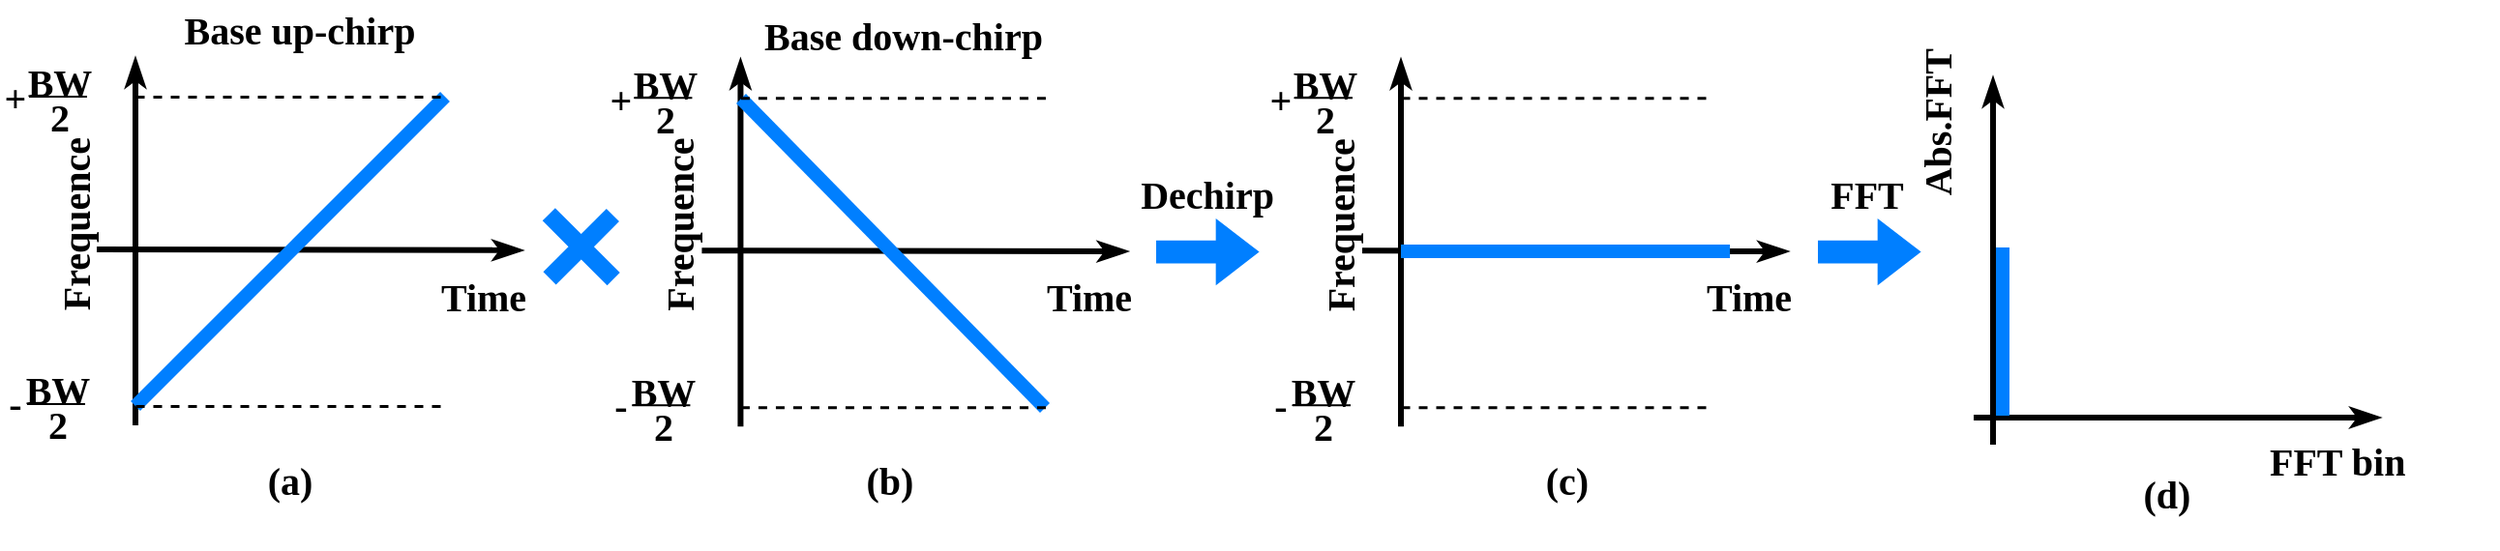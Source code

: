 <mxfile version="22.1.5" type="github">
  <diagram name="第 1 页" id="1mtvXKHScjgoNmq2-uC5">
    <mxGraphModel dx="2386" dy="1283" grid="1" gridSize="10" guides="1" tooltips="1" connect="1" arrows="1" fold="1" page="1" pageScale="1" pageWidth="827" pageHeight="1169" math="0" shadow="0">
      <root>
        <mxCell id="0" />
        <mxCell id="1" parent="0" />
        <mxCell id="_EQC3T2uBlxXNhfJxUsW-1" value="" style="endArrow=classicThin;html=1;rounded=1;strokeWidth=3;endFill=1;fontSize=20;" parent="1" edge="1">
          <mxGeometry width="50" height="50" relative="1" as="geometry">
            <mxPoint x="140" y="159" as="sourcePoint" />
            <mxPoint x="360" y="159.45" as="targetPoint" />
          </mxGeometry>
        </mxCell>
        <mxCell id="_EQC3T2uBlxXNhfJxUsW-2" value="" style="endArrow=classicThin;html=1;rounded=1;strokeWidth=3;endFill=1;fontSize=20;" parent="1" edge="1">
          <mxGeometry width="50" height="50" relative="1" as="geometry">
            <mxPoint x="160" y="250" as="sourcePoint" />
            <mxPoint x="160" y="60" as="targetPoint" />
          </mxGeometry>
        </mxCell>
        <mxCell id="_EQC3T2uBlxXNhfJxUsW-3" value="" style="endArrow=none;html=1;rounded=0;strokeWidth=7;strokeColor=#007FFF;fontSize=20;" parent="1" edge="1">
          <mxGeometry width="50" height="50" relative="1" as="geometry">
            <mxPoint x="160" y="240" as="sourcePoint" />
            <mxPoint x="320" y="80" as="targetPoint" />
          </mxGeometry>
        </mxCell>
        <mxCell id="_EQC3T2uBlxXNhfJxUsW-5" value="&lt;font face=&quot;Times New Roman&quot; style=&quot;font-size: 20px;&quot;&gt;&lt;b style=&quot;font-size: 20px;&quot;&gt;Time&lt;/b&gt;&lt;/font&gt;" style="text;strokeColor=none;align=center;fillColor=none;html=1;verticalAlign=middle;whiteSpace=wrap;rounded=0;fontSize=20;" parent="1" vertex="1">
          <mxGeometry x="320" y="175.18" width="40" height="15.18" as="geometry" />
        </mxCell>
        <mxCell id="_EQC3T2uBlxXNhfJxUsW-6" value="&lt;font style=&quot;font-size: 20px;&quot;&gt;&lt;b style=&quot;font-size: 20px;&quot;&gt;Frequence&lt;/b&gt;&lt;/font&gt;" style="text;strokeColor=none;align=left;fillColor=none;html=1;verticalAlign=top;whiteSpace=wrap;rounded=0;horizontal=0;fontFamily=Times New Roman;fontSize=20;" parent="1" vertex="1">
          <mxGeometry x="110" y="122.59" width="30" height="70" as="geometry" />
        </mxCell>
        <mxCell id="_EQC3T2uBlxXNhfJxUsW-7" value="" style="shape=cross;whiteSpace=wrap;html=1;rotation=45;size=0.184;fontColor=default;labelBackgroundColor=#007FFF;labelBorderColor=#007FFF;fillColor=#007FFF;strokeColor=#007FFF;fontSize=20;" parent="1" vertex="1">
          <mxGeometry x="367.24" y="135" width="46.26" height="45.18" as="geometry" />
        </mxCell>
        <mxCell id="_EQC3T2uBlxXNhfJxUsW-9" value="&lt;font face=&quot;Times New Roman&quot; style=&quot;font-size: 20px;&quot;&gt;&lt;b style=&quot;font-size: 20px;&quot;&gt;Base up-chirp&lt;/b&gt;&lt;/font&gt;" style="text;strokeColor=none;align=center;fillColor=none;html=1;verticalAlign=middle;whiteSpace=wrap;rounded=0;fontSize=20;" parent="1" vertex="1">
          <mxGeometry x="180" y="30" width="130" height="30" as="geometry" />
        </mxCell>
        <mxCell id="_EQC3T2uBlxXNhfJxUsW-16" value="" style="endArrow=none;dashed=1;html=1;rounded=0;strokeWidth=1.5;fontSize=20;" parent="1" edge="1">
          <mxGeometry width="50" height="50" relative="1" as="geometry">
            <mxPoint x="160" y="80" as="sourcePoint" />
            <mxPoint x="320" y="80" as="targetPoint" />
          </mxGeometry>
        </mxCell>
        <mxCell id="_EQC3T2uBlxXNhfJxUsW-18" value="" style="endArrow=none;dashed=1;html=1;rounded=0;strokeWidth=1.5;fontSize=20;" parent="1" edge="1">
          <mxGeometry width="50" height="50" relative="1" as="geometry">
            <mxPoint x="160" y="240" as="sourcePoint" />
            <mxPoint x="320" y="240" as="targetPoint" />
          </mxGeometry>
        </mxCell>
        <mxCell id="_EQC3T2uBlxXNhfJxUsW-28" value="" style="group;fontSize=20;" parent="1" vertex="1" connectable="0">
          <mxGeometry x="91" y="57" width="60" height="48" as="geometry" />
        </mxCell>
        <mxCell id="_EQC3T2uBlxXNhfJxUsW-19" value="&lt;font face=&quot;Times New Roman&quot; style=&quot;font-size: 20px;&quot;&gt;&lt;b style=&quot;font-size: 20px;&quot;&gt;BW&lt;/b&gt;&lt;/font&gt;" style="text;strokeColor=none;align=center;fillColor=none;html=1;verticalAlign=middle;whiteSpace=wrap;rounded=0;fontSize=20;" parent="_EQC3T2uBlxXNhfJxUsW-28" vertex="1">
          <mxGeometry width="60" height="30" as="geometry" />
        </mxCell>
        <mxCell id="_EQC3T2uBlxXNhfJxUsW-21" value="" style="endArrow=none;html=1;rounded=0;fontSize=20;" parent="_EQC3T2uBlxXNhfJxUsW-28" edge="1">
          <mxGeometry width="50" height="50" relative="1" as="geometry">
            <mxPoint x="14" y="23" as="sourcePoint" />
            <mxPoint x="44" y="23" as="targetPoint" />
          </mxGeometry>
        </mxCell>
        <mxCell id="_EQC3T2uBlxXNhfJxUsW-22" value="&lt;font face=&quot;Times New Roman&quot; style=&quot;font-size: 20px;&quot;&gt;&lt;b style=&quot;font-size: 20px;&quot;&gt;2&lt;/b&gt;&lt;/font&gt;" style="text;strokeColor=none;align=center;fillColor=none;html=1;verticalAlign=middle;whiteSpace=wrap;rounded=0;fontSize=20;" parent="_EQC3T2uBlxXNhfJxUsW-28" vertex="1">
          <mxGeometry y="18" width="60" height="30" as="geometry" />
        </mxCell>
        <mxCell id="_EQC3T2uBlxXNhfJxUsW-23" value="&lt;font face=&quot;Times New Roman&quot; style=&quot;font-size: 20px;&quot;&gt;&lt;b style=&quot;font-size: 20px;&quot;&gt;+&lt;/b&gt;&lt;/font&gt;" style="text;strokeColor=none;align=center;fillColor=none;html=1;verticalAlign=middle;whiteSpace=wrap;rounded=0;fontSize=20;" parent="_EQC3T2uBlxXNhfJxUsW-28" vertex="1">
          <mxGeometry x="2" y="18" width="10" height="10" as="geometry" />
        </mxCell>
        <mxCell id="_EQC3T2uBlxXNhfJxUsW-29" value="" style="group;fontSize=20;" parent="1" vertex="1" connectable="0">
          <mxGeometry x="90" y="216" width="60" height="48" as="geometry" />
        </mxCell>
        <mxCell id="_EQC3T2uBlxXNhfJxUsW-24" value="&lt;font face=&quot;Times New Roman&quot; style=&quot;font-size: 20px;&quot;&gt;&lt;b style=&quot;font-size: 20px;&quot;&gt;BW&lt;/b&gt;&lt;/font&gt;" style="text;strokeColor=none;align=center;fillColor=none;html=1;verticalAlign=middle;whiteSpace=wrap;rounded=0;fontSize=20;" parent="_EQC3T2uBlxXNhfJxUsW-29" vertex="1">
          <mxGeometry width="60" height="30" as="geometry" />
        </mxCell>
        <mxCell id="_EQC3T2uBlxXNhfJxUsW-25" value="" style="endArrow=none;html=1;rounded=0;fontSize=20;" parent="_EQC3T2uBlxXNhfJxUsW-29" edge="1">
          <mxGeometry width="50" height="50" relative="1" as="geometry">
            <mxPoint x="14" y="23" as="sourcePoint" />
            <mxPoint x="44" y="23" as="targetPoint" />
          </mxGeometry>
        </mxCell>
        <mxCell id="_EQC3T2uBlxXNhfJxUsW-26" value="&lt;font face=&quot;Times New Roman&quot; style=&quot;font-size: 20px;&quot;&gt;&lt;b style=&quot;font-size: 20px;&quot;&gt;2&lt;/b&gt;&lt;/font&gt;" style="text;strokeColor=none;align=center;fillColor=none;html=1;verticalAlign=middle;whiteSpace=wrap;rounded=0;fontSize=20;" parent="_EQC3T2uBlxXNhfJxUsW-29" vertex="1">
          <mxGeometry y="18" width="60" height="30" as="geometry" />
        </mxCell>
        <mxCell id="_EQC3T2uBlxXNhfJxUsW-27" value="&lt;font face=&quot;Times New Roman&quot; style=&quot;font-size: 20px;&quot;&gt;&lt;b style=&quot;font-size: 20px;&quot;&gt;-&lt;/b&gt;&lt;/font&gt;" style="text;strokeColor=none;align=center;fillColor=none;html=1;verticalAlign=middle;whiteSpace=wrap;rounded=0;fontSize=20;" parent="_EQC3T2uBlxXNhfJxUsW-29" vertex="1">
          <mxGeometry x="3" y="17" width="10" height="10" as="geometry" />
        </mxCell>
        <mxCell id="_EQC3T2uBlxXNhfJxUsW-48" value="" style="group;fontSize=20;" parent="1" vertex="1" connectable="0">
          <mxGeometry x="402.72" y="40.59" width="270" height="224.0" as="geometry" />
        </mxCell>
        <mxCell id="_EQC3T2uBlxXNhfJxUsW-30" value="" style="endArrow=classicThin;html=1;rounded=1;strokeWidth=3;endFill=1;fontSize=20;" parent="_EQC3T2uBlxXNhfJxUsW-48" edge="1">
          <mxGeometry width="50" height="50" relative="1" as="geometry">
            <mxPoint x="50" y="119" as="sourcePoint" />
            <mxPoint x="270" y="119.45" as="targetPoint" />
          </mxGeometry>
        </mxCell>
        <mxCell id="_EQC3T2uBlxXNhfJxUsW-31" value="" style="endArrow=classicThin;html=1;rounded=1;strokeWidth=3;endFill=1;fontSize=20;" parent="_EQC3T2uBlxXNhfJxUsW-48" edge="1">
          <mxGeometry width="50" height="50" relative="1" as="geometry">
            <mxPoint x="70" y="210.0" as="sourcePoint" />
            <mxPoint x="70" y="20" as="targetPoint" />
          </mxGeometry>
        </mxCell>
        <mxCell id="_EQC3T2uBlxXNhfJxUsW-32" value="" style="endArrow=none;html=1;rounded=0;strokeWidth=7;strokeColor=#007FFF;fontSize=20;" parent="_EQC3T2uBlxXNhfJxUsW-48" edge="1">
          <mxGeometry width="50" height="50" relative="1" as="geometry">
            <mxPoint x="227.28" y="200.41" as="sourcePoint" />
            <mxPoint x="70.28" y="40.41" as="targetPoint" />
          </mxGeometry>
        </mxCell>
        <mxCell id="_EQC3T2uBlxXNhfJxUsW-33" value="&lt;font face=&quot;Times New Roman&quot; style=&quot;font-size: 20px;&quot;&gt;&lt;b style=&quot;font-size: 20px;&quot;&gt;Time&lt;/b&gt;&lt;/font&gt;" style="text;strokeColor=none;align=center;fillColor=none;html=1;verticalAlign=middle;whiteSpace=wrap;rounded=0;fontSize=20;" parent="_EQC3T2uBlxXNhfJxUsW-48" vertex="1">
          <mxGeometry x="230" y="135.18" width="40" height="15.18" as="geometry" />
        </mxCell>
        <mxCell id="_EQC3T2uBlxXNhfJxUsW-34" value="&lt;font style=&quot;font-size: 20px;&quot;&gt;&lt;b style=&quot;font-size: 20px;&quot;&gt;Frequence&lt;/b&gt;&lt;/font&gt;" style="text;strokeColor=none;align=left;fillColor=none;html=1;verticalAlign=top;whiteSpace=wrap;rounded=0;horizontal=0;fontFamily=Times New Roman;fontSize=20;" parent="_EQC3T2uBlxXNhfJxUsW-48" vertex="1">
          <mxGeometry x="20" y="82.59" width="30" height="70" as="geometry" />
        </mxCell>
        <mxCell id="_EQC3T2uBlxXNhfJxUsW-36" value="" style="endArrow=none;dashed=1;html=1;rounded=0;strokeWidth=1.5;fontSize=20;" parent="_EQC3T2uBlxXNhfJxUsW-48" edge="1">
          <mxGeometry width="50" height="50" relative="1" as="geometry">
            <mxPoint x="70" y="40" as="sourcePoint" />
            <mxPoint x="230" y="40" as="targetPoint" />
          </mxGeometry>
        </mxCell>
        <mxCell id="_EQC3T2uBlxXNhfJxUsW-37" value="" style="endArrow=none;dashed=1;html=1;rounded=0;strokeWidth=1.5;fontSize=20;" parent="_EQC3T2uBlxXNhfJxUsW-48" edge="1">
          <mxGeometry width="50" height="50" relative="1" as="geometry">
            <mxPoint x="70" y="200.0" as="sourcePoint" />
            <mxPoint x="230" y="200.0" as="targetPoint" />
          </mxGeometry>
        </mxCell>
        <mxCell id="_EQC3T2uBlxXNhfJxUsW-38" value="" style="group;fontSize=20;" parent="_EQC3T2uBlxXNhfJxUsW-48" vertex="1" connectable="0">
          <mxGeometry x="1" y="17" width="60" height="48" as="geometry" />
        </mxCell>
        <mxCell id="_EQC3T2uBlxXNhfJxUsW-39" value="&lt;font face=&quot;Times New Roman&quot; style=&quot;font-size: 20px;&quot;&gt;&lt;b style=&quot;font-size: 20px;&quot;&gt;BW&lt;/b&gt;&lt;/font&gt;" style="text;strokeColor=none;align=center;fillColor=none;html=1;verticalAlign=middle;whiteSpace=wrap;rounded=0;fontSize=20;" parent="_EQC3T2uBlxXNhfJxUsW-38" vertex="1">
          <mxGeometry width="60" height="30" as="geometry" />
        </mxCell>
        <mxCell id="_EQC3T2uBlxXNhfJxUsW-40" value="" style="endArrow=none;html=1;rounded=0;fontSize=20;" parent="_EQC3T2uBlxXNhfJxUsW-38" edge="1">
          <mxGeometry width="50" height="50" relative="1" as="geometry">
            <mxPoint x="14" y="23" as="sourcePoint" />
            <mxPoint x="44" y="23" as="targetPoint" />
          </mxGeometry>
        </mxCell>
        <mxCell id="_EQC3T2uBlxXNhfJxUsW-41" value="&lt;font face=&quot;Times New Roman&quot; style=&quot;font-size: 20px;&quot;&gt;&lt;b style=&quot;font-size: 20px;&quot;&gt;2&lt;/b&gt;&lt;/font&gt;" style="text;strokeColor=none;align=center;fillColor=none;html=1;verticalAlign=middle;whiteSpace=wrap;rounded=0;fontSize=20;" parent="_EQC3T2uBlxXNhfJxUsW-38" vertex="1">
          <mxGeometry y="18" width="60" height="30" as="geometry" />
        </mxCell>
        <mxCell id="_EQC3T2uBlxXNhfJxUsW-42" value="&lt;font face=&quot;Times New Roman&quot; style=&quot;font-size: 20px;&quot;&gt;&lt;b style=&quot;font-size: 20px;&quot;&gt;+&lt;/b&gt;&lt;/font&gt;" style="text;strokeColor=none;align=center;fillColor=none;html=1;verticalAlign=middle;whiteSpace=wrap;rounded=0;fontSize=20;" parent="_EQC3T2uBlxXNhfJxUsW-38" vertex="1">
          <mxGeometry x="2" y="18" width="10" height="10" as="geometry" />
        </mxCell>
        <mxCell id="_EQC3T2uBlxXNhfJxUsW-43" value="" style="group;fontSize=20;" parent="_EQC3T2uBlxXNhfJxUsW-48" vertex="1" connectable="0">
          <mxGeometry y="176" width="60" height="48" as="geometry" />
        </mxCell>
        <mxCell id="_EQC3T2uBlxXNhfJxUsW-44" value="&lt;font face=&quot;Times New Roman&quot; style=&quot;font-size: 20px;&quot;&gt;&lt;b style=&quot;font-size: 20px;&quot;&gt;BW&lt;/b&gt;&lt;/font&gt;" style="text;strokeColor=none;align=center;fillColor=none;html=1;verticalAlign=middle;whiteSpace=wrap;rounded=0;fontSize=20;" parent="_EQC3T2uBlxXNhfJxUsW-43" vertex="1">
          <mxGeometry width="60" height="30" as="geometry" />
        </mxCell>
        <mxCell id="_EQC3T2uBlxXNhfJxUsW-45" value="" style="endArrow=none;html=1;rounded=0;fontSize=20;" parent="_EQC3T2uBlxXNhfJxUsW-43" edge="1">
          <mxGeometry width="50" height="50" relative="1" as="geometry">
            <mxPoint x="14" y="23" as="sourcePoint" />
            <mxPoint x="44" y="23" as="targetPoint" />
          </mxGeometry>
        </mxCell>
        <mxCell id="_EQC3T2uBlxXNhfJxUsW-46" value="&lt;font face=&quot;Times New Roman&quot; style=&quot;font-size: 20px;&quot;&gt;&lt;b style=&quot;font-size: 20px;&quot;&gt;2&lt;/b&gt;&lt;/font&gt;" style="text;strokeColor=none;align=center;fillColor=none;html=1;verticalAlign=middle;whiteSpace=wrap;rounded=0;fontSize=20;" parent="_EQC3T2uBlxXNhfJxUsW-43" vertex="1">
          <mxGeometry y="18" width="60" height="30" as="geometry" />
        </mxCell>
        <mxCell id="_EQC3T2uBlxXNhfJxUsW-47" value="&lt;font face=&quot;Times New Roman&quot; style=&quot;font-size: 20px;&quot;&gt;&lt;b style=&quot;font-size: 20px;&quot;&gt;-&lt;/b&gt;&lt;/font&gt;" style="text;strokeColor=none;align=center;fillColor=none;html=1;verticalAlign=middle;whiteSpace=wrap;rounded=0;fontSize=20;" parent="_EQC3T2uBlxXNhfJxUsW-43" vertex="1">
          <mxGeometry x="3" y="17" width="10" height="10" as="geometry" />
        </mxCell>
        <mxCell id="_EQC3T2uBlxXNhfJxUsW-49" value="" style="shape=singleArrow;whiteSpace=wrap;html=1;arrowWidth=0.332;arrowSize=0.407;fillColor=#007FFF;strokeColor=#007FFF;fontSize=20;" parent="1" vertex="1">
          <mxGeometry x="688" y="144" width="52" height="32.59" as="geometry" />
        </mxCell>
        <mxCell id="_EQC3T2uBlxXNhfJxUsW-50" value="" style="group;fontSize=20;" parent="1" vertex="1" connectable="0">
          <mxGeometry x="744" y="40.59" width="270" height="224.0" as="geometry" />
        </mxCell>
        <mxCell id="_EQC3T2uBlxXNhfJxUsW-51" value="" style="endArrow=classicThin;html=1;rounded=1;strokeWidth=3;endFill=1;fontSize=20;" parent="_EQC3T2uBlxXNhfJxUsW-50" edge="1">
          <mxGeometry width="50" height="50" relative="1" as="geometry">
            <mxPoint x="50" y="119" as="sourcePoint" />
            <mxPoint x="270" y="119.45" as="targetPoint" />
          </mxGeometry>
        </mxCell>
        <mxCell id="_EQC3T2uBlxXNhfJxUsW-52" value="" style="endArrow=classicThin;html=1;rounded=1;strokeWidth=3;endFill=1;fontSize=20;" parent="_EQC3T2uBlxXNhfJxUsW-50" edge="1">
          <mxGeometry width="50" height="50" relative="1" as="geometry">
            <mxPoint x="70" y="210.0" as="sourcePoint" />
            <mxPoint x="70" y="20" as="targetPoint" />
          </mxGeometry>
        </mxCell>
        <mxCell id="_EQC3T2uBlxXNhfJxUsW-53" value="" style="endArrow=none;html=1;rounded=0;strokeWidth=7;strokeColor=#007FFF;fontSize=20;" parent="_EQC3T2uBlxXNhfJxUsW-50" edge="1">
          <mxGeometry width="50" height="50" relative="1" as="geometry">
            <mxPoint x="240" y="119.35" as="sourcePoint" />
            <mxPoint x="70" y="119.35" as="targetPoint" />
          </mxGeometry>
        </mxCell>
        <mxCell id="_EQC3T2uBlxXNhfJxUsW-54" value="&lt;font face=&quot;Times New Roman&quot; style=&quot;font-size: 20px;&quot;&gt;&lt;b style=&quot;font-size: 20px;&quot;&gt;Time&lt;/b&gt;&lt;/font&gt;" style="text;strokeColor=none;align=center;fillColor=none;html=1;verticalAlign=middle;whiteSpace=wrap;rounded=0;fontSize=20;" parent="_EQC3T2uBlxXNhfJxUsW-50" vertex="1">
          <mxGeometry x="230" y="135.18" width="40" height="15.18" as="geometry" />
        </mxCell>
        <mxCell id="_EQC3T2uBlxXNhfJxUsW-55" value="&lt;font style=&quot;font-size: 20px;&quot;&gt;&lt;b style=&quot;font-size: 20px;&quot;&gt;Frequence&lt;/b&gt;&lt;/font&gt;" style="text;strokeColor=none;align=left;fillColor=none;html=1;verticalAlign=top;whiteSpace=wrap;rounded=0;horizontal=0;fontFamily=Times New Roman;fontSize=20;" parent="_EQC3T2uBlxXNhfJxUsW-50" vertex="1">
          <mxGeometry x="20" y="82.59" width="30" height="70" as="geometry" />
        </mxCell>
        <mxCell id="_EQC3T2uBlxXNhfJxUsW-57" value="" style="endArrow=none;dashed=1;html=1;rounded=0;strokeWidth=1.5;fontSize=20;" parent="_EQC3T2uBlxXNhfJxUsW-50" edge="1">
          <mxGeometry width="50" height="50" relative="1" as="geometry">
            <mxPoint x="70" y="40" as="sourcePoint" />
            <mxPoint x="230" y="40" as="targetPoint" />
          </mxGeometry>
        </mxCell>
        <mxCell id="_EQC3T2uBlxXNhfJxUsW-58" value="" style="endArrow=none;dashed=1;html=1;rounded=0;strokeWidth=1.5;fontSize=20;" parent="_EQC3T2uBlxXNhfJxUsW-50" edge="1">
          <mxGeometry width="50" height="50" relative="1" as="geometry">
            <mxPoint x="70" y="200.0" as="sourcePoint" />
            <mxPoint x="230" y="200.0" as="targetPoint" />
          </mxGeometry>
        </mxCell>
        <mxCell id="_EQC3T2uBlxXNhfJxUsW-59" value="" style="group;fontSize=20;" parent="_EQC3T2uBlxXNhfJxUsW-50" vertex="1" connectable="0">
          <mxGeometry x="1" y="17" width="60" height="48" as="geometry" />
        </mxCell>
        <mxCell id="_EQC3T2uBlxXNhfJxUsW-60" value="&lt;font face=&quot;Times New Roman&quot; style=&quot;font-size: 20px;&quot;&gt;&lt;b style=&quot;font-size: 20px;&quot;&gt;BW&lt;/b&gt;&lt;/font&gt;" style="text;strokeColor=none;align=center;fillColor=none;html=1;verticalAlign=middle;whiteSpace=wrap;rounded=0;fontSize=20;" parent="_EQC3T2uBlxXNhfJxUsW-59" vertex="1">
          <mxGeometry width="60" height="30" as="geometry" />
        </mxCell>
        <mxCell id="_EQC3T2uBlxXNhfJxUsW-61" value="" style="endArrow=none;html=1;rounded=0;fontSize=20;" parent="_EQC3T2uBlxXNhfJxUsW-59" edge="1">
          <mxGeometry width="50" height="50" relative="1" as="geometry">
            <mxPoint x="14" y="23" as="sourcePoint" />
            <mxPoint x="44" y="23" as="targetPoint" />
          </mxGeometry>
        </mxCell>
        <mxCell id="_EQC3T2uBlxXNhfJxUsW-62" value="&lt;font face=&quot;Times New Roman&quot; style=&quot;font-size: 20px;&quot;&gt;&lt;b style=&quot;font-size: 20px;&quot;&gt;2&lt;/b&gt;&lt;/font&gt;" style="text;strokeColor=none;align=center;fillColor=none;html=1;verticalAlign=middle;whiteSpace=wrap;rounded=0;fontSize=20;" parent="_EQC3T2uBlxXNhfJxUsW-59" vertex="1">
          <mxGeometry y="18" width="60" height="30" as="geometry" />
        </mxCell>
        <mxCell id="_EQC3T2uBlxXNhfJxUsW-63" value="&lt;font face=&quot;Times New Roman&quot; style=&quot;font-size: 20px;&quot;&gt;&lt;b style=&quot;font-size: 20px;&quot;&gt;+&lt;/b&gt;&lt;/font&gt;" style="text;strokeColor=none;align=center;fillColor=none;html=1;verticalAlign=middle;whiteSpace=wrap;rounded=0;fontSize=20;" parent="_EQC3T2uBlxXNhfJxUsW-59" vertex="1">
          <mxGeometry x="2" y="18" width="10" height="10" as="geometry" />
        </mxCell>
        <mxCell id="_EQC3T2uBlxXNhfJxUsW-64" value="" style="group;fontSize=20;" parent="_EQC3T2uBlxXNhfJxUsW-50" vertex="1" connectable="0">
          <mxGeometry y="176" width="60" height="48" as="geometry" />
        </mxCell>
        <mxCell id="_EQC3T2uBlxXNhfJxUsW-65" value="&lt;font face=&quot;Times New Roman&quot; style=&quot;font-size: 20px;&quot;&gt;&lt;b style=&quot;font-size: 20px;&quot;&gt;BW&lt;/b&gt;&lt;/font&gt;" style="text;strokeColor=none;align=center;fillColor=none;html=1;verticalAlign=middle;whiteSpace=wrap;rounded=0;fontSize=20;" parent="_EQC3T2uBlxXNhfJxUsW-64" vertex="1">
          <mxGeometry width="60" height="30" as="geometry" />
        </mxCell>
        <mxCell id="_EQC3T2uBlxXNhfJxUsW-66" value="" style="endArrow=none;html=1;rounded=0;fontSize=20;" parent="_EQC3T2uBlxXNhfJxUsW-64" edge="1">
          <mxGeometry width="50" height="50" relative="1" as="geometry">
            <mxPoint x="14" y="23" as="sourcePoint" />
            <mxPoint x="44" y="23" as="targetPoint" />
          </mxGeometry>
        </mxCell>
        <mxCell id="_EQC3T2uBlxXNhfJxUsW-67" value="&lt;font face=&quot;Times New Roman&quot; style=&quot;font-size: 20px;&quot;&gt;&lt;b style=&quot;font-size: 20px;&quot;&gt;2&lt;/b&gt;&lt;/font&gt;" style="text;strokeColor=none;align=center;fillColor=none;html=1;verticalAlign=middle;whiteSpace=wrap;rounded=0;fontSize=20;" parent="_EQC3T2uBlxXNhfJxUsW-64" vertex="1">
          <mxGeometry y="18" width="60" height="30" as="geometry" />
        </mxCell>
        <mxCell id="_EQC3T2uBlxXNhfJxUsW-68" value="&lt;font face=&quot;Times New Roman&quot; style=&quot;font-size: 20px;&quot;&gt;&lt;b style=&quot;font-size: 20px;&quot;&gt;-&lt;/b&gt;&lt;/font&gt;" style="text;strokeColor=none;align=center;fillColor=none;html=1;verticalAlign=middle;whiteSpace=wrap;rounded=0;fontSize=20;" parent="_EQC3T2uBlxXNhfJxUsW-64" vertex="1">
          <mxGeometry x="3" y="17" width="10" height="10" as="geometry" />
        </mxCell>
        <mxCell id="_EQC3T2uBlxXNhfJxUsW-69" value="&lt;font face=&quot;Times New Roman&quot; style=&quot;font-size: 20px;&quot;&gt;&lt;b style=&quot;font-size: 20px;&quot;&gt;Dechirp&lt;/b&gt;&lt;/font&gt;" style="text;strokeColor=none;align=center;fillColor=none;html=1;verticalAlign=middle;whiteSpace=wrap;rounded=0;fontSize=20;" parent="1" vertex="1">
          <mxGeometry x="694" y="122.59" width="40" height="15.18" as="geometry" />
        </mxCell>
        <mxCell id="_EQC3T2uBlxXNhfJxUsW-70" value="" style="shape=singleArrow;whiteSpace=wrap;html=1;arrowWidth=0.332;arrowSize=0.407;fillColor=#007FFF;strokeColor=#007FFF;fontSize=20;" parent="1" vertex="1">
          <mxGeometry x="1030" y="144" width="52" height="32.59" as="geometry" />
        </mxCell>
        <mxCell id="_EQC3T2uBlxXNhfJxUsW-71" value="&lt;font face=&quot;Times New Roman&quot; style=&quot;font-size: 20px;&quot;&gt;&lt;b style=&quot;font-size: 20px;&quot;&gt;FFT&lt;/b&gt;&lt;/font&gt;" style="text;strokeColor=none;align=center;fillColor=none;html=1;verticalAlign=middle;whiteSpace=wrap;rounded=0;fontSize=20;" parent="1" vertex="1">
          <mxGeometry x="1035" y="122.59" width="40" height="15.18" as="geometry" />
        </mxCell>
        <mxCell id="_EQC3T2uBlxXNhfJxUsW-72" value="" style="group;fontSize=20;" parent="1" vertex="1" connectable="0">
          <mxGeometry x="1070" y="90" width="311" height="224.0" as="geometry" />
        </mxCell>
        <mxCell id="_EQC3T2uBlxXNhfJxUsW-73" value="" style="endArrow=classicThin;html=1;rounded=1;strokeWidth=3;endFill=1;movable=1;resizable=1;rotatable=1;deletable=1;editable=1;locked=0;connectable=1;fontSize=20;" parent="_EQC3T2uBlxXNhfJxUsW-72" edge="1">
          <mxGeometry width="50" height="50" relative="1" as="geometry">
            <mxPoint x="40" y="156" as="sourcePoint" />
            <mxPoint x="250" y="156" as="targetPoint" />
          </mxGeometry>
        </mxCell>
        <mxCell id="_EQC3T2uBlxXNhfJxUsW-74" value="" style="endArrow=classicThin;html=1;rounded=1;strokeWidth=3;endFill=1;movable=1;resizable=1;rotatable=1;deletable=1;editable=1;locked=0;connectable=1;fontSize=20;" parent="_EQC3T2uBlxXNhfJxUsW-72" edge="1">
          <mxGeometry width="50" height="50" relative="1" as="geometry">
            <mxPoint x="50" y="170" as="sourcePoint" />
            <mxPoint x="50" y="-20" as="targetPoint" />
          </mxGeometry>
        </mxCell>
        <mxCell id="_EQC3T2uBlxXNhfJxUsW-75" value="" style="endArrow=none;html=1;rounded=0;strokeWidth=7;strokeColor=#007FFF;movable=1;resizable=1;rotatable=1;deletable=1;editable=1;locked=0;connectable=1;fontSize=20;" parent="_EQC3T2uBlxXNhfJxUsW-72" edge="1">
          <mxGeometry width="50" height="50" relative="1" as="geometry">
            <mxPoint x="55" y="68" as="sourcePoint" />
            <mxPoint x="55" y="155" as="targetPoint" />
          </mxGeometry>
        </mxCell>
        <mxCell id="_EQC3T2uBlxXNhfJxUsW-77" value="&lt;font style=&quot;font-size: 20px;&quot;&gt;&lt;b style=&quot;font-size: 20px;&quot;&gt;FFT bin&lt;/b&gt;&lt;/font&gt;" style="text;strokeColor=none;align=left;fillColor=none;html=1;verticalAlign=top;whiteSpace=wrap;rounded=0;horizontal=1;fontFamily=Times New Roman;movable=1;resizable=1;rotatable=1;deletable=1;editable=1;locked=0;connectable=1;container=0;fontSize=20;" parent="_EQC3T2uBlxXNhfJxUsW-72" vertex="1">
          <mxGeometry x="190.5" y="160" width="89.5" height="27.41" as="geometry" />
        </mxCell>
        <mxCell id="_EQC3T2uBlxXNhfJxUsW-98" value="&lt;font face=&quot;Times New Roman&quot; style=&quot;font-size: 20px;&quot;&gt;&lt;b style=&quot;font-size: 20px;&quot;&gt;(d)&lt;/b&gt;&lt;/font&gt;" style="text;strokeColor=none;align=center;fillColor=none;html=1;verticalAlign=middle;whiteSpace=wrap;rounded=0;fontSize=20;" parent="_EQC3T2uBlxXNhfJxUsW-72" vertex="1">
          <mxGeometry x="120" y="187.41" width="40" height="15.18" as="geometry" />
        </mxCell>
        <mxCell id="_EQC3T2uBlxXNhfJxUsW-93" value="&lt;font face=&quot;Times New Roman&quot; style=&quot;font-size: 20px;&quot;&gt;&lt;span style=&quot;font-size: 20px;&quot;&gt;&lt;b style=&quot;font-size: 20px;&quot;&gt;Abs.FFT&lt;/b&gt;&lt;/span&gt;&lt;/font&gt;" style="text;strokeColor=none;align=center;fillColor=none;html=1;verticalAlign=middle;whiteSpace=wrap;rounded=0;horizontal=0;fontSize=20;" parent="1" vertex="1">
          <mxGeometry x="1070" y="70" width="40" height="45.18" as="geometry" />
        </mxCell>
        <mxCell id="_EQC3T2uBlxXNhfJxUsW-95" value="&lt;font face=&quot;Times New Roman&quot; style=&quot;font-size: 20px;&quot;&gt;&lt;b style=&quot;font-size: 20px;&quot;&gt;(a)&lt;/b&gt;&lt;/font&gt;" style="text;strokeColor=none;align=center;fillColor=none;html=1;verticalAlign=middle;whiteSpace=wrap;rounded=0;fontSize=20;" parent="1" vertex="1">
          <mxGeometry x="220" y="270" width="40" height="15.18" as="geometry" />
        </mxCell>
        <mxCell id="_EQC3T2uBlxXNhfJxUsW-96" value="&lt;font face=&quot;Times New Roman&quot; style=&quot;font-size: 20px;&quot;&gt;&lt;b style=&quot;font-size: 20px;&quot;&gt;(b)&lt;/b&gt;&lt;/font&gt;" style="text;strokeColor=none;align=center;fillColor=none;html=1;verticalAlign=middle;whiteSpace=wrap;rounded=0;fontSize=20;" parent="1" vertex="1">
          <mxGeometry x="530" y="270" width="40" height="15.18" as="geometry" />
        </mxCell>
        <mxCell id="_EQC3T2uBlxXNhfJxUsW-97" value="&lt;font face=&quot;Times New Roman&quot; style=&quot;font-size: 20px;&quot;&gt;&lt;b style=&quot;font-size: 20px;&quot;&gt;(c)&lt;/b&gt;&lt;/font&gt;" style="text;strokeColor=none;align=center;fillColor=none;html=1;verticalAlign=middle;whiteSpace=wrap;rounded=0;fontSize=20;" parent="1" vertex="1">
          <mxGeometry x="880" y="270" width="40" height="15.18" as="geometry" />
        </mxCell>
        <mxCell id="_EQC3T2uBlxXNhfJxUsW-35" value="&lt;font face=&quot;Times New Roman&quot; style=&quot;font-size: 20px;&quot;&gt;&lt;b style=&quot;font-size: 20px;&quot;&gt;Base down-chirp&lt;/b&gt;&lt;/font&gt;" style="text;strokeColor=none;align=center;fillColor=none;html=1;verticalAlign=middle;whiteSpace=wrap;rounded=0;fontSize=20;" parent="1" vertex="1">
          <mxGeometry x="481.72" y="32.59" width="150" height="30" as="geometry" />
        </mxCell>
      </root>
    </mxGraphModel>
  </diagram>
</mxfile>

